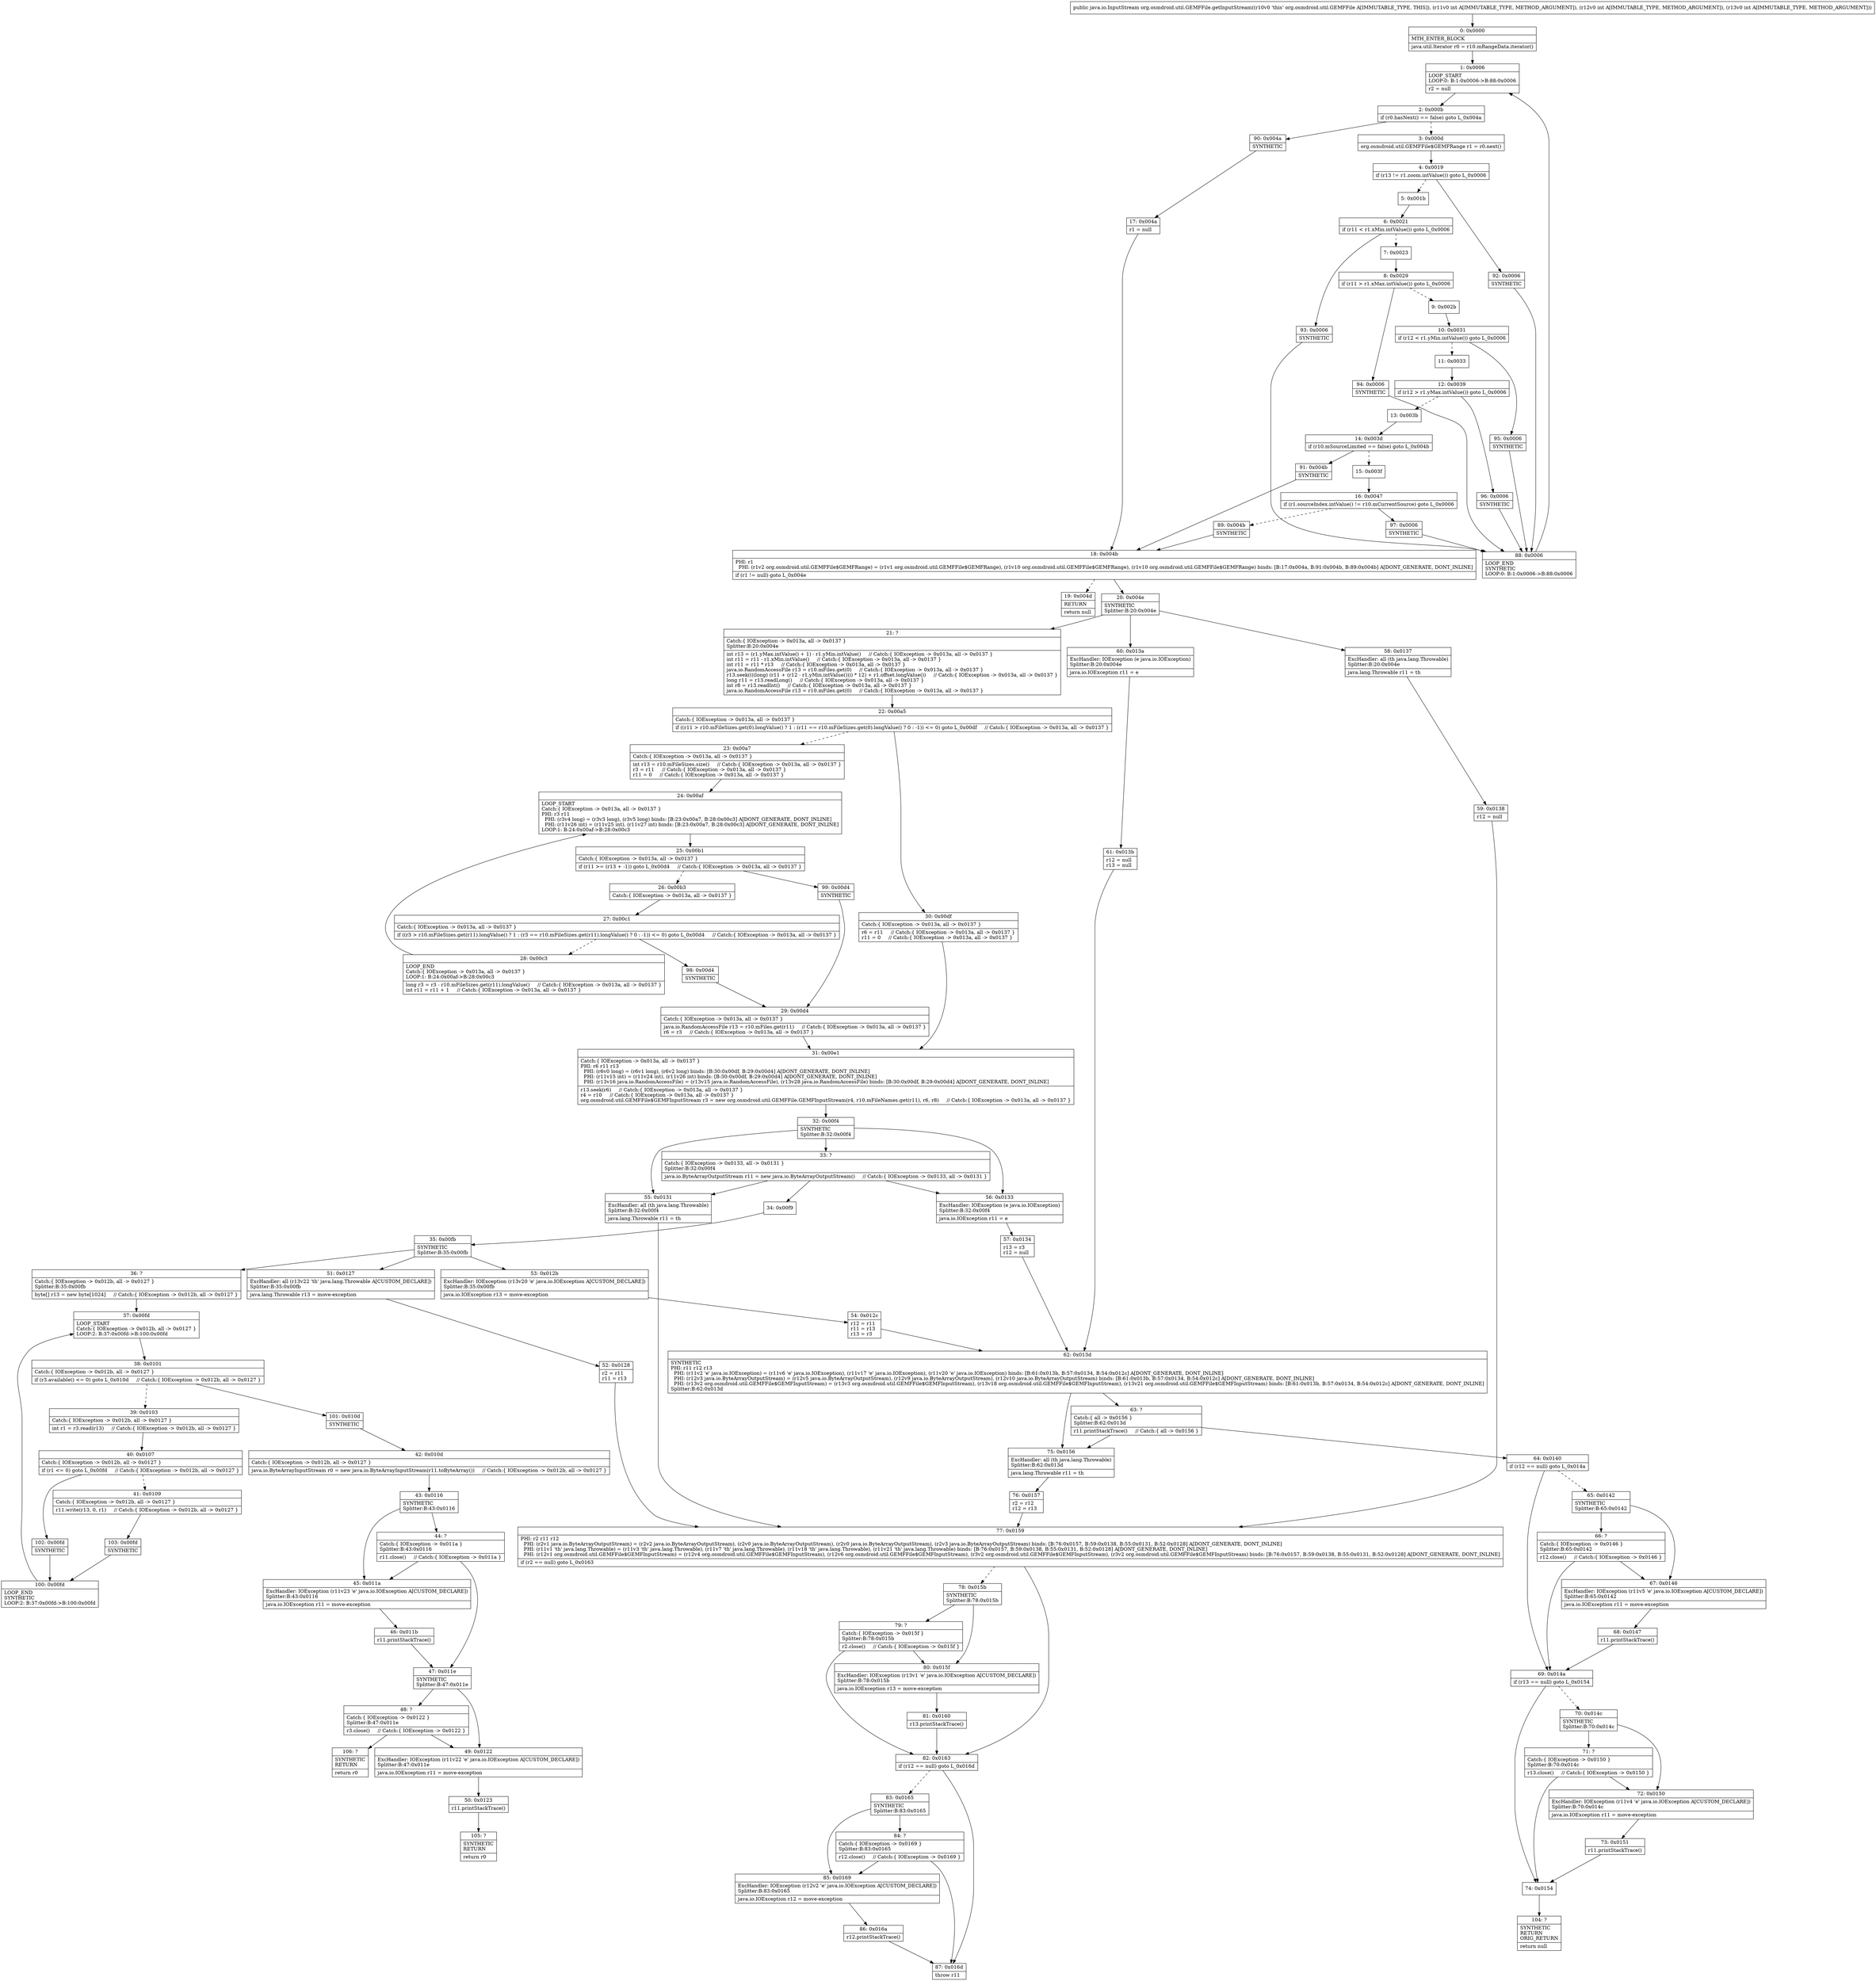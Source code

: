 digraph "CFG fororg.osmdroid.util.GEMFFile.getInputStream(III)Ljava\/io\/InputStream;" {
Node_0 [shape=record,label="{0\:\ 0x0000|MTH_ENTER_BLOCK\l|java.util.Iterator r0 = r10.mRangeData.iterator()\l}"];
Node_1 [shape=record,label="{1\:\ 0x0006|LOOP_START\lLOOP:0: B:1:0x0006\-\>B:88:0x0006\l|r2 = null\l}"];
Node_2 [shape=record,label="{2\:\ 0x000b|if (r0.hasNext() == false) goto L_0x004a\l}"];
Node_3 [shape=record,label="{3\:\ 0x000d|org.osmdroid.util.GEMFFile$GEMFRange r1 = r0.next()\l}"];
Node_4 [shape=record,label="{4\:\ 0x0019|if (r13 != r1.zoom.intValue()) goto L_0x0006\l}"];
Node_5 [shape=record,label="{5\:\ 0x001b}"];
Node_6 [shape=record,label="{6\:\ 0x0021|if (r11 \< r1.xMin.intValue()) goto L_0x0006\l}"];
Node_7 [shape=record,label="{7\:\ 0x0023}"];
Node_8 [shape=record,label="{8\:\ 0x0029|if (r11 \> r1.xMax.intValue()) goto L_0x0006\l}"];
Node_9 [shape=record,label="{9\:\ 0x002b}"];
Node_10 [shape=record,label="{10\:\ 0x0031|if (r12 \< r1.yMin.intValue()) goto L_0x0006\l}"];
Node_11 [shape=record,label="{11\:\ 0x0033}"];
Node_12 [shape=record,label="{12\:\ 0x0039|if (r12 \> r1.yMax.intValue()) goto L_0x0006\l}"];
Node_13 [shape=record,label="{13\:\ 0x003b}"];
Node_14 [shape=record,label="{14\:\ 0x003d|if (r10.mSourceLimited == false) goto L_0x004b\l}"];
Node_15 [shape=record,label="{15\:\ 0x003f}"];
Node_16 [shape=record,label="{16\:\ 0x0047|if (r1.sourceIndex.intValue() != r10.mCurrentSource) goto L_0x0006\l}"];
Node_17 [shape=record,label="{17\:\ 0x004a|r1 = null\l}"];
Node_18 [shape=record,label="{18\:\ 0x004b|PHI: r1 \l  PHI: (r1v2 org.osmdroid.util.GEMFFile$GEMFRange) = (r1v1 org.osmdroid.util.GEMFFile$GEMFRange), (r1v10 org.osmdroid.util.GEMFFile$GEMFRange), (r1v10 org.osmdroid.util.GEMFFile$GEMFRange) binds: [B:17:0x004a, B:91:0x004b, B:89:0x004b] A[DONT_GENERATE, DONT_INLINE]\l|if (r1 != null) goto L_0x004e\l}"];
Node_19 [shape=record,label="{19\:\ 0x004d|RETURN\l|return null\l}"];
Node_20 [shape=record,label="{20\:\ 0x004e|SYNTHETIC\lSplitter:B:20:0x004e\l}"];
Node_21 [shape=record,label="{21\:\ ?|Catch:\{ IOException \-\> 0x013a, all \-\> 0x0137 \}\lSplitter:B:20:0x004e\l|int r13 = (r1.yMax.intValue() + 1) \- r1.yMin.intValue()     \/\/ Catch:\{ IOException \-\> 0x013a, all \-\> 0x0137 \}\lint r11 = r11 \- r1.xMin.intValue()     \/\/ Catch:\{ IOException \-\> 0x013a, all \-\> 0x0137 \}\lint r11 = r11 * r13     \/\/ Catch:\{ IOException \-\> 0x013a, all \-\> 0x0137 \}\ljava.io.RandomAccessFile r13 = r10.mFiles.get(0)     \/\/ Catch:\{ IOException \-\> 0x013a, all \-\> 0x0137 \}\lr13.seek((((long) (r11 + (r12 \- r1.yMin.intValue()))) * 12) + r1.offset.longValue())     \/\/ Catch:\{ IOException \-\> 0x013a, all \-\> 0x0137 \}\llong r11 = r13.readLong()     \/\/ Catch:\{ IOException \-\> 0x013a, all \-\> 0x0137 \}\lint r8 = r13.readInt()     \/\/ Catch:\{ IOException \-\> 0x013a, all \-\> 0x0137 \}\ljava.io.RandomAccessFile r13 = r10.mFiles.get(0)     \/\/ Catch:\{ IOException \-\> 0x013a, all \-\> 0x0137 \}\l}"];
Node_22 [shape=record,label="{22\:\ 0x00a5|Catch:\{ IOException \-\> 0x013a, all \-\> 0x0137 \}\l|if ((r11 \> r10.mFileSizes.get(0).longValue() ? 1 : (r11 == r10.mFileSizes.get(0).longValue() ? 0 : \-1)) \<= 0) goto L_0x00df     \/\/ Catch:\{ IOException \-\> 0x013a, all \-\> 0x0137 \}\l}"];
Node_23 [shape=record,label="{23\:\ 0x00a7|Catch:\{ IOException \-\> 0x013a, all \-\> 0x0137 \}\l|int r13 = r10.mFileSizes.size()     \/\/ Catch:\{ IOException \-\> 0x013a, all \-\> 0x0137 \}\lr3 = r11     \/\/ Catch:\{ IOException \-\> 0x013a, all \-\> 0x0137 \}\lr11 = 0     \/\/ Catch:\{ IOException \-\> 0x013a, all \-\> 0x0137 \}\l}"];
Node_24 [shape=record,label="{24\:\ 0x00af|LOOP_START\lCatch:\{ IOException \-\> 0x013a, all \-\> 0x0137 \}\lPHI: r3 r11 \l  PHI: (r3v4 long) = (r3v3 long), (r3v5 long) binds: [B:23:0x00a7, B:28:0x00c3] A[DONT_GENERATE, DONT_INLINE]\l  PHI: (r11v26 int) = (r11v25 int), (r11v27 int) binds: [B:23:0x00a7, B:28:0x00c3] A[DONT_GENERATE, DONT_INLINE]\lLOOP:1: B:24:0x00af\-\>B:28:0x00c3\l}"];
Node_25 [shape=record,label="{25\:\ 0x00b1|Catch:\{ IOException \-\> 0x013a, all \-\> 0x0137 \}\l|if (r11 \>= (r13 + \-1)) goto L_0x00d4     \/\/ Catch:\{ IOException \-\> 0x013a, all \-\> 0x0137 \}\l}"];
Node_26 [shape=record,label="{26\:\ 0x00b3|Catch:\{ IOException \-\> 0x013a, all \-\> 0x0137 \}\l}"];
Node_27 [shape=record,label="{27\:\ 0x00c1|Catch:\{ IOException \-\> 0x013a, all \-\> 0x0137 \}\l|if ((r3 \> r10.mFileSizes.get(r11).longValue() ? 1 : (r3 == r10.mFileSizes.get(r11).longValue() ? 0 : \-1)) \<= 0) goto L_0x00d4     \/\/ Catch:\{ IOException \-\> 0x013a, all \-\> 0x0137 \}\l}"];
Node_28 [shape=record,label="{28\:\ 0x00c3|LOOP_END\lCatch:\{ IOException \-\> 0x013a, all \-\> 0x0137 \}\lLOOP:1: B:24:0x00af\-\>B:28:0x00c3\l|long r3 = r3 \- r10.mFileSizes.get(r11).longValue()     \/\/ Catch:\{ IOException \-\> 0x013a, all \-\> 0x0137 \}\lint r11 = r11 + 1     \/\/ Catch:\{ IOException \-\> 0x013a, all \-\> 0x0137 \}\l}"];
Node_29 [shape=record,label="{29\:\ 0x00d4|Catch:\{ IOException \-\> 0x013a, all \-\> 0x0137 \}\l|java.io.RandomAccessFile r13 = r10.mFiles.get(r11)     \/\/ Catch:\{ IOException \-\> 0x013a, all \-\> 0x0137 \}\lr6 = r3     \/\/ Catch:\{ IOException \-\> 0x013a, all \-\> 0x0137 \}\l}"];
Node_30 [shape=record,label="{30\:\ 0x00df|Catch:\{ IOException \-\> 0x013a, all \-\> 0x0137 \}\l|r6 = r11     \/\/ Catch:\{ IOException \-\> 0x013a, all \-\> 0x0137 \}\lr11 = 0     \/\/ Catch:\{ IOException \-\> 0x013a, all \-\> 0x0137 \}\l}"];
Node_31 [shape=record,label="{31\:\ 0x00e1|Catch:\{ IOException \-\> 0x013a, all \-\> 0x0137 \}\lPHI: r6 r11 r13 \l  PHI: (r6v0 long) = (r6v1 long), (r6v2 long) binds: [B:30:0x00df, B:29:0x00d4] A[DONT_GENERATE, DONT_INLINE]\l  PHI: (r11v15 int) = (r11v24 int), (r11v26 int) binds: [B:30:0x00df, B:29:0x00d4] A[DONT_GENERATE, DONT_INLINE]\l  PHI: (r13v16 java.io.RandomAccessFile) = (r13v15 java.io.RandomAccessFile), (r13v28 java.io.RandomAccessFile) binds: [B:30:0x00df, B:29:0x00d4] A[DONT_GENERATE, DONT_INLINE]\l|r13.seek(r6)     \/\/ Catch:\{ IOException \-\> 0x013a, all \-\> 0x0137 \}\lr4 = r10     \/\/ Catch:\{ IOException \-\> 0x013a, all \-\> 0x0137 \}\lorg.osmdroid.util.GEMFFile$GEMFInputStream r3 = new org.osmdroid.util.GEMFFile.GEMFInputStream(r4, r10.mFileNames.get(r11), r6, r8)     \/\/ Catch:\{ IOException \-\> 0x013a, all \-\> 0x0137 \}\l}"];
Node_32 [shape=record,label="{32\:\ 0x00f4|SYNTHETIC\lSplitter:B:32:0x00f4\l}"];
Node_33 [shape=record,label="{33\:\ ?|Catch:\{ IOException \-\> 0x0133, all \-\> 0x0131 \}\lSplitter:B:32:0x00f4\l|java.io.ByteArrayOutputStream r11 = new java.io.ByteArrayOutputStream()     \/\/ Catch:\{ IOException \-\> 0x0133, all \-\> 0x0131 \}\l}"];
Node_34 [shape=record,label="{34\:\ 0x00f9}"];
Node_35 [shape=record,label="{35\:\ 0x00fb|SYNTHETIC\lSplitter:B:35:0x00fb\l}"];
Node_36 [shape=record,label="{36\:\ ?|Catch:\{ IOException \-\> 0x012b, all \-\> 0x0127 \}\lSplitter:B:35:0x00fb\l|byte[] r13 = new byte[1024]     \/\/ Catch:\{ IOException \-\> 0x012b, all \-\> 0x0127 \}\l}"];
Node_37 [shape=record,label="{37\:\ 0x00fd|LOOP_START\lCatch:\{ IOException \-\> 0x012b, all \-\> 0x0127 \}\lLOOP:2: B:37:0x00fd\-\>B:100:0x00fd\l}"];
Node_38 [shape=record,label="{38\:\ 0x0101|Catch:\{ IOException \-\> 0x012b, all \-\> 0x0127 \}\l|if (r3.available() \<= 0) goto L_0x010d     \/\/ Catch:\{ IOException \-\> 0x012b, all \-\> 0x0127 \}\l}"];
Node_39 [shape=record,label="{39\:\ 0x0103|Catch:\{ IOException \-\> 0x012b, all \-\> 0x0127 \}\l|int r1 = r3.read(r13)     \/\/ Catch:\{ IOException \-\> 0x012b, all \-\> 0x0127 \}\l}"];
Node_40 [shape=record,label="{40\:\ 0x0107|Catch:\{ IOException \-\> 0x012b, all \-\> 0x0127 \}\l|if (r1 \<= 0) goto L_0x00fd     \/\/ Catch:\{ IOException \-\> 0x012b, all \-\> 0x0127 \}\l}"];
Node_41 [shape=record,label="{41\:\ 0x0109|Catch:\{ IOException \-\> 0x012b, all \-\> 0x0127 \}\l|r11.write(r13, 0, r1)     \/\/ Catch:\{ IOException \-\> 0x012b, all \-\> 0x0127 \}\l}"];
Node_42 [shape=record,label="{42\:\ 0x010d|Catch:\{ IOException \-\> 0x012b, all \-\> 0x0127 \}\l|java.io.ByteArrayInputStream r0 = new java.io.ByteArrayInputStream(r11.toByteArray())     \/\/ Catch:\{ IOException \-\> 0x012b, all \-\> 0x0127 \}\l}"];
Node_43 [shape=record,label="{43\:\ 0x0116|SYNTHETIC\lSplitter:B:43:0x0116\l}"];
Node_44 [shape=record,label="{44\:\ ?|Catch:\{ IOException \-\> 0x011a \}\lSplitter:B:43:0x0116\l|r11.close()     \/\/ Catch:\{ IOException \-\> 0x011a \}\l}"];
Node_45 [shape=record,label="{45\:\ 0x011a|ExcHandler: IOException (r11v23 'e' java.io.IOException A[CUSTOM_DECLARE])\lSplitter:B:43:0x0116\l|java.io.IOException r11 = move\-exception\l}"];
Node_46 [shape=record,label="{46\:\ 0x011b|r11.printStackTrace()\l}"];
Node_47 [shape=record,label="{47\:\ 0x011e|SYNTHETIC\lSplitter:B:47:0x011e\l}"];
Node_48 [shape=record,label="{48\:\ ?|Catch:\{ IOException \-\> 0x0122 \}\lSplitter:B:47:0x011e\l|r3.close()     \/\/ Catch:\{ IOException \-\> 0x0122 \}\l}"];
Node_49 [shape=record,label="{49\:\ 0x0122|ExcHandler: IOException (r11v22 'e' java.io.IOException A[CUSTOM_DECLARE])\lSplitter:B:47:0x011e\l|java.io.IOException r11 = move\-exception\l}"];
Node_50 [shape=record,label="{50\:\ 0x0123|r11.printStackTrace()\l}"];
Node_51 [shape=record,label="{51\:\ 0x0127|ExcHandler: all (r13v22 'th' java.lang.Throwable A[CUSTOM_DECLARE])\lSplitter:B:35:0x00fb\l|java.lang.Throwable r13 = move\-exception\l}"];
Node_52 [shape=record,label="{52\:\ 0x0128|r2 = r11\lr11 = r13\l}"];
Node_53 [shape=record,label="{53\:\ 0x012b|ExcHandler: IOException (r13v20 'e' java.io.IOException A[CUSTOM_DECLARE])\lSplitter:B:35:0x00fb\l|java.io.IOException r13 = move\-exception\l}"];
Node_54 [shape=record,label="{54\:\ 0x012c|r12 = r11\lr11 = r13\lr13 = r3\l}"];
Node_55 [shape=record,label="{55\:\ 0x0131|ExcHandler: all (th java.lang.Throwable)\lSplitter:B:32:0x00f4\l|java.lang.Throwable r11 = th\l}"];
Node_56 [shape=record,label="{56\:\ 0x0133|ExcHandler: IOException (e java.io.IOException)\lSplitter:B:32:0x00f4\l|java.io.IOException r11 = e\l}"];
Node_57 [shape=record,label="{57\:\ 0x0134|r13 = r3\lr12 = null\l}"];
Node_58 [shape=record,label="{58\:\ 0x0137|ExcHandler: all (th java.lang.Throwable)\lSplitter:B:20:0x004e\l|java.lang.Throwable r11 = th\l}"];
Node_59 [shape=record,label="{59\:\ 0x0138|r12 = null\l}"];
Node_60 [shape=record,label="{60\:\ 0x013a|ExcHandler: IOException (e java.io.IOException)\lSplitter:B:20:0x004e\l|java.io.IOException r11 = e\l}"];
Node_61 [shape=record,label="{61\:\ 0x013b|r12 = null\lr13 = null\l}"];
Node_62 [shape=record,label="{62\:\ 0x013d|SYNTHETIC\lPHI: r11 r12 r13 \l  PHI: (r11v2 'e' java.io.IOException) = (r11v6 'e' java.io.IOException), (r11v17 'e' java.io.IOException), (r11v20 'e' java.io.IOException) binds: [B:61:0x013b, B:57:0x0134, B:54:0x012c] A[DONT_GENERATE, DONT_INLINE]\l  PHI: (r12v3 java.io.ByteArrayOutputStream) = (r12v5 java.io.ByteArrayOutputStream), (r12v9 java.io.ByteArrayOutputStream), (r12v10 java.io.ByteArrayOutputStream) binds: [B:61:0x013b, B:57:0x0134, B:54:0x012c] A[DONT_GENERATE, DONT_INLINE]\l  PHI: (r13v2 org.osmdroid.util.GEMFFile$GEMFInputStream) = (r13v3 org.osmdroid.util.GEMFFile$GEMFInputStream), (r13v18 org.osmdroid.util.GEMFFile$GEMFInputStream), (r13v21 org.osmdroid.util.GEMFFile$GEMFInputStream) binds: [B:61:0x013b, B:57:0x0134, B:54:0x012c] A[DONT_GENERATE, DONT_INLINE]\lSplitter:B:62:0x013d\l}"];
Node_63 [shape=record,label="{63\:\ ?|Catch:\{ all \-\> 0x0156 \}\lSplitter:B:62:0x013d\l|r11.printStackTrace()     \/\/ Catch:\{ all \-\> 0x0156 \}\l}"];
Node_64 [shape=record,label="{64\:\ 0x0140|if (r12 == null) goto L_0x014a\l}"];
Node_65 [shape=record,label="{65\:\ 0x0142|SYNTHETIC\lSplitter:B:65:0x0142\l}"];
Node_66 [shape=record,label="{66\:\ ?|Catch:\{ IOException \-\> 0x0146 \}\lSplitter:B:65:0x0142\l|r12.close()     \/\/ Catch:\{ IOException \-\> 0x0146 \}\l}"];
Node_67 [shape=record,label="{67\:\ 0x0146|ExcHandler: IOException (r11v5 'e' java.io.IOException A[CUSTOM_DECLARE])\lSplitter:B:65:0x0142\l|java.io.IOException r11 = move\-exception\l}"];
Node_68 [shape=record,label="{68\:\ 0x0147|r11.printStackTrace()\l}"];
Node_69 [shape=record,label="{69\:\ 0x014a|if (r13 == null) goto L_0x0154\l}"];
Node_70 [shape=record,label="{70\:\ 0x014c|SYNTHETIC\lSplitter:B:70:0x014c\l}"];
Node_71 [shape=record,label="{71\:\ ?|Catch:\{ IOException \-\> 0x0150 \}\lSplitter:B:70:0x014c\l|r13.close()     \/\/ Catch:\{ IOException \-\> 0x0150 \}\l}"];
Node_72 [shape=record,label="{72\:\ 0x0150|ExcHandler: IOException (r11v4 'e' java.io.IOException A[CUSTOM_DECLARE])\lSplitter:B:70:0x014c\l|java.io.IOException r11 = move\-exception\l}"];
Node_73 [shape=record,label="{73\:\ 0x0151|r11.printStackTrace()\l}"];
Node_74 [shape=record,label="{74\:\ 0x0154}"];
Node_75 [shape=record,label="{75\:\ 0x0156|ExcHandler: all (th java.lang.Throwable)\lSplitter:B:62:0x013d\l|java.lang.Throwable r11 = th\l}"];
Node_76 [shape=record,label="{76\:\ 0x0157|r2 = r12\lr12 = r13\l}"];
Node_77 [shape=record,label="{77\:\ 0x0159|PHI: r2 r11 r12 \l  PHI: (r2v1 java.io.ByteArrayOutputStream) = (r2v2 java.io.ByteArrayOutputStream), (r2v0 java.io.ByteArrayOutputStream), (r2v0 java.io.ByteArrayOutputStream), (r2v3 java.io.ByteArrayOutputStream) binds: [B:76:0x0157, B:59:0x0138, B:55:0x0131, B:52:0x0128] A[DONT_GENERATE, DONT_INLINE]\l  PHI: (r11v1 'th' java.lang.Throwable) = (r11v3 'th' java.lang.Throwable), (r11v7 'th' java.lang.Throwable), (r11v18 'th' java.lang.Throwable), (r11v21 'th' java.lang.Throwable) binds: [B:76:0x0157, B:59:0x0138, B:55:0x0131, B:52:0x0128] A[DONT_GENERATE, DONT_INLINE]\l  PHI: (r12v1 org.osmdroid.util.GEMFFile$GEMFInputStream) = (r12v4 org.osmdroid.util.GEMFFile$GEMFInputStream), (r12v6 org.osmdroid.util.GEMFFile$GEMFInputStream), (r3v2 org.osmdroid.util.GEMFFile$GEMFInputStream), (r3v2 org.osmdroid.util.GEMFFile$GEMFInputStream) binds: [B:76:0x0157, B:59:0x0138, B:55:0x0131, B:52:0x0128] A[DONT_GENERATE, DONT_INLINE]\l|if (r2 == null) goto L_0x0163\l}"];
Node_78 [shape=record,label="{78\:\ 0x015b|SYNTHETIC\lSplitter:B:78:0x015b\l}"];
Node_79 [shape=record,label="{79\:\ ?|Catch:\{ IOException \-\> 0x015f \}\lSplitter:B:78:0x015b\l|r2.close()     \/\/ Catch:\{ IOException \-\> 0x015f \}\l}"];
Node_80 [shape=record,label="{80\:\ 0x015f|ExcHandler: IOException (r13v1 'e' java.io.IOException A[CUSTOM_DECLARE])\lSplitter:B:78:0x015b\l|java.io.IOException r13 = move\-exception\l}"];
Node_81 [shape=record,label="{81\:\ 0x0160|r13.printStackTrace()\l}"];
Node_82 [shape=record,label="{82\:\ 0x0163|if (r12 == null) goto L_0x016d\l}"];
Node_83 [shape=record,label="{83\:\ 0x0165|SYNTHETIC\lSplitter:B:83:0x0165\l}"];
Node_84 [shape=record,label="{84\:\ ?|Catch:\{ IOException \-\> 0x0169 \}\lSplitter:B:83:0x0165\l|r12.close()     \/\/ Catch:\{ IOException \-\> 0x0169 \}\l}"];
Node_85 [shape=record,label="{85\:\ 0x0169|ExcHandler: IOException (r12v2 'e' java.io.IOException A[CUSTOM_DECLARE])\lSplitter:B:83:0x0165\l|java.io.IOException r12 = move\-exception\l}"];
Node_86 [shape=record,label="{86\:\ 0x016a|r12.printStackTrace()\l}"];
Node_87 [shape=record,label="{87\:\ 0x016d|throw r11\l}"];
Node_88 [shape=record,label="{88\:\ 0x0006|LOOP_END\lSYNTHETIC\lLOOP:0: B:1:0x0006\-\>B:88:0x0006\l}"];
Node_89 [shape=record,label="{89\:\ 0x004b|SYNTHETIC\l}"];
Node_90 [shape=record,label="{90\:\ 0x004a|SYNTHETIC\l}"];
Node_91 [shape=record,label="{91\:\ 0x004b|SYNTHETIC\l}"];
Node_92 [shape=record,label="{92\:\ 0x0006|SYNTHETIC\l}"];
Node_93 [shape=record,label="{93\:\ 0x0006|SYNTHETIC\l}"];
Node_94 [shape=record,label="{94\:\ 0x0006|SYNTHETIC\l}"];
Node_95 [shape=record,label="{95\:\ 0x0006|SYNTHETIC\l}"];
Node_96 [shape=record,label="{96\:\ 0x0006|SYNTHETIC\l}"];
Node_97 [shape=record,label="{97\:\ 0x0006|SYNTHETIC\l}"];
Node_98 [shape=record,label="{98\:\ 0x00d4|SYNTHETIC\l}"];
Node_99 [shape=record,label="{99\:\ 0x00d4|SYNTHETIC\l}"];
Node_100 [shape=record,label="{100\:\ 0x00fd|LOOP_END\lSYNTHETIC\lLOOP:2: B:37:0x00fd\-\>B:100:0x00fd\l}"];
Node_101 [shape=record,label="{101\:\ 0x010d|SYNTHETIC\l}"];
Node_102 [shape=record,label="{102\:\ 0x00fd|SYNTHETIC\l}"];
Node_103 [shape=record,label="{103\:\ 0x00fd|SYNTHETIC\l}"];
Node_104 [shape=record,label="{104\:\ ?|SYNTHETIC\lRETURN\lORIG_RETURN\l|return null\l}"];
Node_105 [shape=record,label="{105\:\ ?|SYNTHETIC\lRETURN\l|return r0\l}"];
Node_106 [shape=record,label="{106\:\ ?|SYNTHETIC\lRETURN\l|return r0\l}"];
MethodNode[shape=record,label="{public java.io.InputStream org.osmdroid.util.GEMFFile.getInputStream((r10v0 'this' org.osmdroid.util.GEMFFile A[IMMUTABLE_TYPE, THIS]), (r11v0 int A[IMMUTABLE_TYPE, METHOD_ARGUMENT]), (r12v0 int A[IMMUTABLE_TYPE, METHOD_ARGUMENT]), (r13v0 int A[IMMUTABLE_TYPE, METHOD_ARGUMENT])) }"];
MethodNode -> Node_0;
Node_0 -> Node_1;
Node_1 -> Node_2;
Node_2 -> Node_3[style=dashed];
Node_2 -> Node_90;
Node_3 -> Node_4;
Node_4 -> Node_5[style=dashed];
Node_4 -> Node_92;
Node_5 -> Node_6;
Node_6 -> Node_7[style=dashed];
Node_6 -> Node_93;
Node_7 -> Node_8;
Node_8 -> Node_9[style=dashed];
Node_8 -> Node_94;
Node_9 -> Node_10;
Node_10 -> Node_11[style=dashed];
Node_10 -> Node_95;
Node_11 -> Node_12;
Node_12 -> Node_13[style=dashed];
Node_12 -> Node_96;
Node_13 -> Node_14;
Node_14 -> Node_15[style=dashed];
Node_14 -> Node_91;
Node_15 -> Node_16;
Node_16 -> Node_89[style=dashed];
Node_16 -> Node_97;
Node_17 -> Node_18;
Node_18 -> Node_19[style=dashed];
Node_18 -> Node_20;
Node_20 -> Node_21;
Node_20 -> Node_60;
Node_20 -> Node_58;
Node_21 -> Node_22;
Node_22 -> Node_23[style=dashed];
Node_22 -> Node_30;
Node_23 -> Node_24;
Node_24 -> Node_25;
Node_25 -> Node_26[style=dashed];
Node_25 -> Node_99;
Node_26 -> Node_27;
Node_27 -> Node_28[style=dashed];
Node_27 -> Node_98;
Node_28 -> Node_24;
Node_29 -> Node_31;
Node_30 -> Node_31;
Node_31 -> Node_32;
Node_32 -> Node_33;
Node_32 -> Node_56;
Node_32 -> Node_55;
Node_33 -> Node_34;
Node_33 -> Node_56;
Node_33 -> Node_55;
Node_34 -> Node_35;
Node_35 -> Node_36;
Node_35 -> Node_53;
Node_35 -> Node_51;
Node_36 -> Node_37;
Node_37 -> Node_38;
Node_38 -> Node_39[style=dashed];
Node_38 -> Node_101;
Node_39 -> Node_40;
Node_40 -> Node_41[style=dashed];
Node_40 -> Node_102;
Node_41 -> Node_103;
Node_42 -> Node_43;
Node_43 -> Node_44;
Node_43 -> Node_45;
Node_44 -> Node_45;
Node_44 -> Node_47;
Node_45 -> Node_46;
Node_46 -> Node_47;
Node_47 -> Node_48;
Node_47 -> Node_49;
Node_48 -> Node_49;
Node_48 -> Node_106;
Node_49 -> Node_50;
Node_50 -> Node_105;
Node_51 -> Node_52;
Node_52 -> Node_77;
Node_53 -> Node_54;
Node_54 -> Node_62;
Node_55 -> Node_77;
Node_56 -> Node_57;
Node_57 -> Node_62;
Node_58 -> Node_59;
Node_59 -> Node_77;
Node_60 -> Node_61;
Node_61 -> Node_62;
Node_62 -> Node_63;
Node_62 -> Node_75;
Node_63 -> Node_64;
Node_63 -> Node_75;
Node_64 -> Node_65[style=dashed];
Node_64 -> Node_69;
Node_65 -> Node_66;
Node_65 -> Node_67;
Node_66 -> Node_67;
Node_66 -> Node_69;
Node_67 -> Node_68;
Node_68 -> Node_69;
Node_69 -> Node_70[style=dashed];
Node_69 -> Node_74;
Node_70 -> Node_71;
Node_70 -> Node_72;
Node_71 -> Node_72;
Node_71 -> Node_74;
Node_72 -> Node_73;
Node_73 -> Node_74;
Node_74 -> Node_104;
Node_75 -> Node_76;
Node_76 -> Node_77;
Node_77 -> Node_78[style=dashed];
Node_77 -> Node_82;
Node_78 -> Node_79;
Node_78 -> Node_80;
Node_79 -> Node_80;
Node_79 -> Node_82;
Node_80 -> Node_81;
Node_81 -> Node_82;
Node_82 -> Node_83[style=dashed];
Node_82 -> Node_87;
Node_83 -> Node_84;
Node_83 -> Node_85;
Node_84 -> Node_85;
Node_84 -> Node_87;
Node_85 -> Node_86;
Node_86 -> Node_87;
Node_88 -> Node_1;
Node_89 -> Node_18;
Node_90 -> Node_17;
Node_91 -> Node_18;
Node_92 -> Node_88;
Node_93 -> Node_88;
Node_94 -> Node_88;
Node_95 -> Node_88;
Node_96 -> Node_88;
Node_97 -> Node_88;
Node_98 -> Node_29;
Node_99 -> Node_29;
Node_100 -> Node_37;
Node_101 -> Node_42;
Node_102 -> Node_100;
Node_103 -> Node_100;
}

